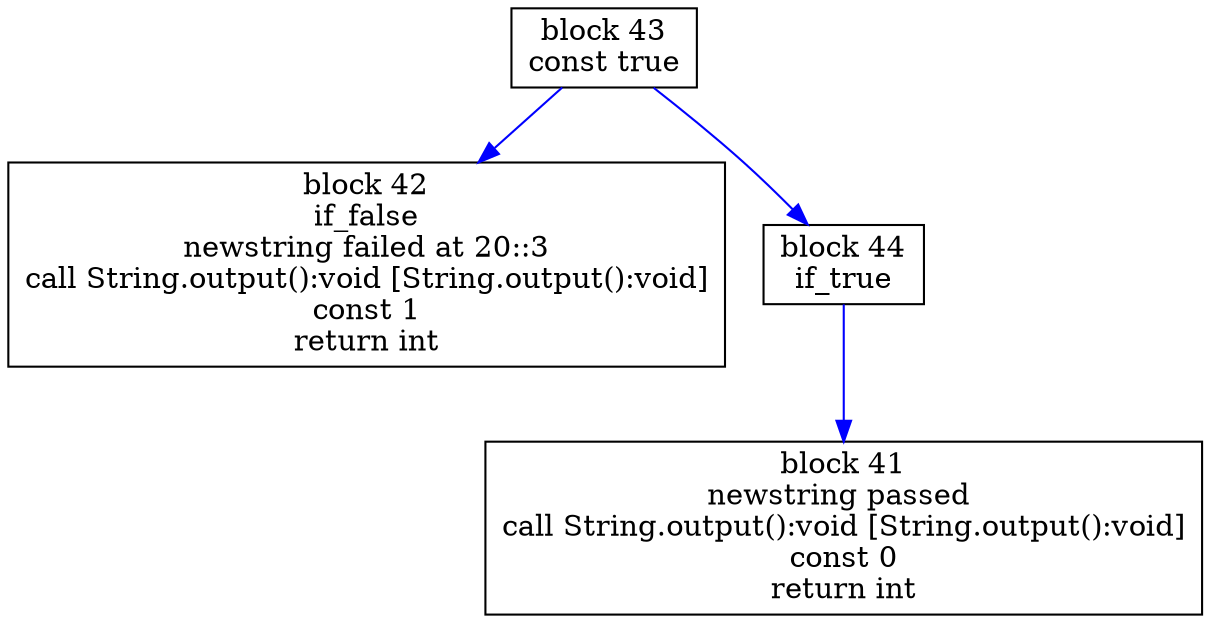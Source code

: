 digraph "TestModProg_Test[testDiProvaPassataSeconda]" {
size = "11,7.5";
codeblock_43 [ shape = box, label = "block 43\nconst true"];
codeblock_42 [ shape = box, label = "block 42\nif_false\nnewstring failed at 20::3\ncall String.output():void [String.output():void]\nconst 1\nreturn int"];
codeblock_43->codeblock_42 [color = blue label = "" fontsize = 8]
codeblock_44 [ shape = box, label = "block 44\nif_true"];
codeblock_41 [ shape = box, label = "block 41\nnewstring passed \ncall String.output():void [String.output():void]\nconst 0\nreturn int"];
codeblock_44->codeblock_41 [color = blue label = "" fontsize = 8]
codeblock_43->codeblock_44 [color = blue label = "" fontsize = 8]
}